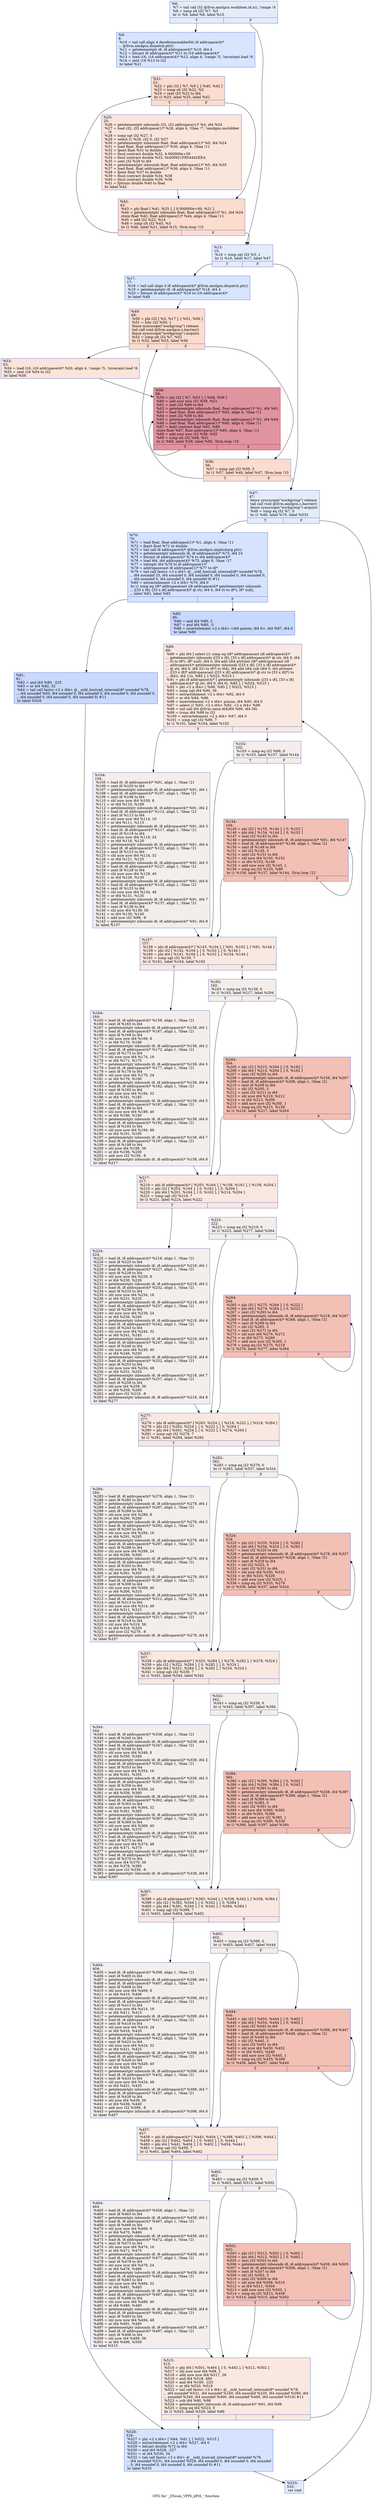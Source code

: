 digraph "CFG for '_Z5sum_VPfS_iiPiS_' function" {
	label="CFG for '_Z5sum_VPfS_iiPiS_' function";

	Node0x4d56230 [shape=record,color="#3d50c3ff", style=filled, fillcolor="#c1d4f470",label="{%6:\l  %7 = tail call i32 @llvm.amdgcn.workitem.id.x(), !range !4\l  %8 = icmp slt i32 %7, %3\l  br i1 %8, label %9, label %15\l|{<s0>T|<s1>F}}"];
	Node0x4d56230:s0 -> Node0x4d55f60;
	Node0x4d56230:s1 -> Node0x4d570f0;
	Node0x4d55f60 [shape=record,color="#3d50c3ff", style=filled, fillcolor="#a7c5fe70",label="{%9:\l9:                                                \l  %10 = tail call align 4 dereferenceable(64) i8 addrspace(4)*\l... @llvm.amdgcn.dispatch.ptr()\l  %11 = getelementptr i8, i8 addrspace(4)* %10, i64 4\l  %12 = bitcast i8 addrspace(4)* %11 to i16 addrspace(4)*\l  %13 = load i16, i16 addrspace(4)* %12, align 4, !range !5, !invariant.load !6\l  %14 = zext i16 %13 to i32\l  br label %21\l}"];
	Node0x4d55f60 -> Node0x4d57f40;
	Node0x4d570f0 [shape=record,color="#3d50c3ff", style=filled, fillcolor="#c1d4f470",label="{%15:\l15:                                               \l  %16 = icmp sgt i32 %3, 1\l  br i1 %16, label %17, label %47\l|{<s0>T|<s1>F}}"];
	Node0x4d570f0:s0 -> Node0x4d57020;
	Node0x4d570f0:s1 -> Node0x4d581e0;
	Node0x4d57020 [shape=record,color="#3d50c3ff", style=filled, fillcolor="#a7c5fe70",label="{%17:\l17:                                               \l  %18 = tail call align 4 i8 addrspace(4)* @llvm.amdgcn.dispatch.ptr()\l  %19 = getelementptr i8, i8 addrspace(4)* %18, i64 4\l  %20 = bitcast i8 addrspace(4)* %19 to i16 addrspace(4)*\l  br label %49\l}"];
	Node0x4d57020 -> Node0x4d58500;
	Node0x4d57f40 [shape=record,color="#3d50c3ff", style=filled, fillcolor="#f7af9170",label="{%21:\l21:                                               \l  %22 = phi i32 [ %7, %9 ], [ %45, %42 ]\l  %23 = icmp slt i32 %22, %2\l  %24 = sext i32 %22 to i64\l  br i1 %23, label %25, label %42\l|{<s0>T|<s1>F}}"];
	Node0x4d57f40:s0 -> Node0x4d58840;
	Node0x4d57f40:s1 -> Node0x4d58600;
	Node0x4d58840 [shape=record,color="#3d50c3ff", style=filled, fillcolor="#f4c5ad70",label="{%25:\l25:                                               \l  %26 = getelementptr inbounds i32, i32 addrspace(1)* %4, i64 %24\l  %27 = load i32, i32 addrspace(1)* %26, align 4, !tbaa !7, !amdgpu.noclobber\l... !6\l  %28 = icmp sgt i32 %27, 5\l  %29 = select i1 %28, i32 0, i32 %27\l  %30 = getelementptr inbounds float, float addrspace(1)* %0, i64 %24\l  %31 = load float, float addrspace(1)* %30, align 4, !tbaa !11\l  %32 = fpext float %31 to double\l  %33 = fmul contract double %32, 4.000000e+00\l  %34 = fmul contract double %33, 0x400921FB54442EEA\l  %35 = sext i32 %29 to i64\l  %36 = getelementptr inbounds float, float addrspace(1)* %5, i64 %35\l  %37 = load float, float addrspace(1)* %36, align 4, !tbaa !11\l  %38 = fpext float %37 to double\l  %39 = fmul contract double %34, %38\l  %40 = fmul contract double %39, %38\l  %41 = fptrunc double %40 to float\l  br label %42\l}"];
	Node0x4d58840 -> Node0x4d58600;
	Node0x4d58600 [shape=record,color="#3d50c3ff", style=filled, fillcolor="#f7af9170",label="{%42:\l42:                                               \l  %43 = phi float [ %41, %25 ], [ 0.000000e+00, %21 ]\l  %44 = getelementptr inbounds float, float addrspace(1)* %1, i64 %24\l  store float %43, float addrspace(1)* %44, align 4, !tbaa !11\l  %45 = add i32 %22, %14\l  %46 = icmp slt i32 %45, %3\l  br i1 %46, label %21, label %15, !llvm.loop !13\l|{<s0>T|<s1>F}}"];
	Node0x4d58600:s0 -> Node0x4d57f40;
	Node0x4d58600:s1 -> Node0x4d570f0;
	Node0x4d581e0 [shape=record,color="#3d50c3ff", style=filled, fillcolor="#c1d4f470",label="{%47:\l47:                                               \l  fence syncscope(\"workgroup\") release\l  tail call void @llvm.amdgcn.s.barrier()\l  fence syncscope(\"workgroup\") acquire\l  %48 = icmp eq i32 %7, 0\l  br i1 %48, label %70, label %533\l|{<s0>T|<s1>F}}"];
	Node0x4d581e0:s0 -> Node0x4d5b4f0;
	Node0x4d581e0:s1 -> Node0x4d5b580;
	Node0x4d58500 [shape=record,color="#3d50c3ff", style=filled, fillcolor="#f7af9170",label="{%49:\l49:                                               \l  %50 = phi i32 [ %3, %17 ], [ %51, %56 ]\l  %51 = lshr i32 %50, 1\l  fence syncscope(\"workgroup\") release\l  tail call void @llvm.amdgcn.s.barrier()\l  fence syncscope(\"workgroup\") acquire\l  %52 = icmp ult i32 %7, %51\l  br i1 %52, label %53, label %56\l|{<s0>T|<s1>F}}"];
	Node0x4d58500:s0 -> Node0x4d5bad0;
	Node0x4d58500:s1 -> Node0x4d5b6c0;
	Node0x4d5bad0 [shape=record,color="#3d50c3ff", style=filled, fillcolor="#f4c5ad70",label="{%53:\l53:                                               \l  %54 = load i16, i16 addrspace(4)* %20, align 4, !range !5, !invariant.load !6\l  %55 = zext i16 %54 to i32\l  br label %58\l}"];
	Node0x4d5bad0 -> Node0x4d5b3b0;
	Node0x4d5b6c0 [shape=record,color="#3d50c3ff", style=filled, fillcolor="#f7af9170",label="{%56:\l56:                                               \l  %57 = icmp ugt i32 %50, 3\l  br i1 %57, label %49, label %47, !llvm.loop !15\l|{<s0>T|<s1>F}}"];
	Node0x4d5b6c0:s0 -> Node0x4d58500;
	Node0x4d5b6c0:s1 -> Node0x4d581e0;
	Node0x4d5b3b0 [shape=record,color="#b70d28ff", style=filled, fillcolor="#b70d2870",label="{%58:\l58:                                               \l  %59 = phi i32 [ %7, %53 ], [ %68, %58 ]\l  %60 = add nuw nsw i32 %59, %51\l  %61 = zext i32 %60 to i64\l  %62 = getelementptr inbounds float, float addrspace(1)* %1, i64 %61\l  %63 = load float, float addrspace(1)* %62, align 4, !tbaa !11\l  %64 = zext i32 %59 to i64\l  %65 = getelementptr inbounds float, float addrspace(1)* %1, i64 %64\l  %66 = load float, float addrspace(1)* %65, align 4, !tbaa !11\l  %67 = fadd contract float %63, %66\l  store float %67, float addrspace(1)* %65, align 4, !tbaa !11\l  %68 = add nuw nsw i32 %59, %55\l  %69 = icmp ult i32 %68, %51\l  br i1 %69, label %58, label %56, !llvm.loop !16\l|{<s0>T|<s1>F}}"];
	Node0x4d5b3b0:s0 -> Node0x4d5b3b0;
	Node0x4d5b3b0:s1 -> Node0x4d5b6c0;
	Node0x4d5b4f0 [shape=record,color="#3d50c3ff", style=filled, fillcolor="#a1c0ff70",label="{%70:\l70:                                               \l  %71 = load float, float addrspace(1)* %1, align 4, !tbaa !11\l  %72 = fpext float %71 to double\l  %73 = tail call i8 addrspace(4)* @llvm.amdgcn.implicitarg.ptr()\l  %74 = getelementptr inbounds i8, i8 addrspace(4)* %73, i64 24\l  %75 = bitcast i8 addrspace(4)* %74 to i64 addrspace(4)*\l  %76 = load i64, i64 addrspace(4)* %75, align 8, !tbaa !17\l  %77 = inttoptr i64 %76 to i8 addrspace(1)*\l  %78 = addrspacecast i8 addrspace(1)* %77 to i8*\l  %79 = tail call fastcc \<2 x i64\> @__ockl_hostcall_internal(i8* noundef %78,\l... i64 noundef 33, i64 noundef 0, i64 noundef 0, i64 noundef 0, i64 noundef 0,\l... i64 noundef 0, i64 noundef 0, i64 noundef 0) #11\l  %80 = extractelement \<2 x i64\> %79, i64 0\l  br i1 icmp eq (i8* addrspacecast (i8 addrspace(4)* getelementptr inbounds\l... ([33 x i8], [33 x i8] addrspace(4)* @.str, i64 0, i64 0) to i8*), i8* null),\l... label %81, label %85\l|{<s0>T|<s1>F}}"];
	Node0x4d5b4f0:s0 -> Node0x4d5df10;
	Node0x4d5b4f0:s1 -> Node0x4d5e900;
	Node0x4d5df10 [shape=record,color="#3d50c3ff", style=filled, fillcolor="#85a8fc70",label="{%81:\l81:                                               \l  %82 = and i64 %80, -225\l  %83 = or i64 %82, 32\l  %84 = tail call fastcc \<2 x i64\> @__ockl_hostcall_internal(i8* noundef %78,\l... i64 noundef %83, i64 noundef 0, i64 noundef 0, i64 noundef 0, i64 noundef 0,\l... i64 noundef 0, i64 noundef 0, i64 noundef 0) #11\l  br label %526\l}"];
	Node0x4d5df10 -> Node0x4d5ebe0;
	Node0x4d5e900 [shape=record,color="#3d50c3ff", style=filled, fillcolor="#85a8fc70",label="{%85:\l85:                                               \l  %86 = and i64 %80, 2\l  %87 = and i64 %80, -3\l  %88 = insertelement \<2 x i64\> \<i64 poison, i64 0\>, i64 %87, i64 0\l  br label %89\l}"];
	Node0x4d5e900 -> Node0x4d5f780;
	Node0x4d5f780 [shape=record,color="#3d50c3ff", style=filled, fillcolor="#f1ccb870",label="{%89:\l89:                                               \l  %90 = phi i64 [ select (i1 icmp eq (i8* addrspacecast (i8 addrspace(4)*\l... getelementptr inbounds ([33 x i8], [33 x i8] addrspace(4)* @.str, i64 0, i64\l... 0) to i8*), i8* null), i64 0, i64 add (i64 ptrtoint (i8* addrspacecast (i8\l... addrspace(4)* getelementptr inbounds ([33 x i8], [33 x i8] addrspace(4)*\l... @.str, i64 0, i64 32) to i8*) to i64), i64 add (i64 sub (i64 0, i64 ptrtoint\l... ([33 x i8]* addrspacecast ([33 x i8] addrspace(4)* @.str to [33 x i8]*) to\l... i64)), i64 1))), %85 ], [ %523, %515 ]\l  %91 = phi i8 addrspace(4)* [ getelementptr inbounds ([33 x i8], [33 x i8]\l... addrspace(4)* @.str, i64 0, i64 0), %85 ], [ %524, %515 ]\l  %92 = phi \<2 x i64\> [ %88, %85 ], [ %522, %515 ]\l  %93 = icmp ugt i64 %90, 56\l  %94 = extractelement \<2 x i64\> %92, i64 0\l  %95 = or i64 %94, %86\l  %96 = insertelement \<2 x i64\> poison, i64 %95, i64 0\l  %97 = select i1 %93, \<2 x i64\> %92, \<2 x i64\> %96\l  %98 = tail call i64 @llvm.umin.i64(i64 %90, i64 56)\l  %99 = trunc i64 %98 to i32\l  %100 = extractelement \<2 x i64\> %97, i64 0\l  %101 = icmp ugt i32 %99, 7\l  br i1 %101, label %104, label %102\l|{<s0>T|<s1>F}}"];
	Node0x4d5f780:s0 -> Node0x4d606c0;
	Node0x4d5f780:s1 -> Node0x4d60750;
	Node0x4d60750 [shape=record,color="#3d50c3ff", style=filled, fillcolor="#e3d9d370",label="{%102:\l102:                                              \l  %103 = icmp eq i32 %99, 0\l  br i1 %103, label %157, label %144\l|{<s0>T|<s1>F}}"];
	Node0x4d60750:s0 -> Node0x4d60920;
	Node0x4d60750:s1 -> Node0x4d60970;
	Node0x4d606c0 [shape=record,color="#3d50c3ff", style=filled, fillcolor="#e3d9d370",label="{%104:\l104:                                              \l  %105 = load i8, i8 addrspace(4)* %91, align 1, !tbaa !21\l  %106 = zext i8 %105 to i64\l  %107 = getelementptr inbounds i8, i8 addrspace(4)* %91, i64 1\l  %108 = load i8, i8 addrspace(4)* %107, align 1, !tbaa !21\l  %109 = zext i8 %108 to i64\l  %110 = shl nuw nsw i64 %109, 8\l  %111 = or i64 %110, %106\l  %112 = getelementptr inbounds i8, i8 addrspace(4)* %91, i64 2\l  %113 = load i8, i8 addrspace(4)* %112, align 1, !tbaa !21\l  %114 = zext i8 %113 to i64\l  %115 = shl nuw nsw i64 %114, 16\l  %116 = or i64 %111, %115\l  %117 = getelementptr inbounds i8, i8 addrspace(4)* %91, i64 3\l  %118 = load i8, i8 addrspace(4)* %117, align 1, !tbaa !21\l  %119 = zext i8 %118 to i64\l  %120 = shl nuw nsw i64 %119, 24\l  %121 = or i64 %116, %120\l  %122 = getelementptr inbounds i8, i8 addrspace(4)* %91, i64 4\l  %123 = load i8, i8 addrspace(4)* %122, align 1, !tbaa !21\l  %124 = zext i8 %123 to i64\l  %125 = shl nuw nsw i64 %124, 32\l  %126 = or i64 %121, %125\l  %127 = getelementptr inbounds i8, i8 addrspace(4)* %91, i64 5\l  %128 = load i8, i8 addrspace(4)* %127, align 1, !tbaa !21\l  %129 = zext i8 %128 to i64\l  %130 = shl nuw nsw i64 %129, 40\l  %131 = or i64 %126, %130\l  %132 = getelementptr inbounds i8, i8 addrspace(4)* %91, i64 6\l  %133 = load i8, i8 addrspace(4)* %132, align 1, !tbaa !21\l  %134 = zext i8 %133 to i64\l  %135 = shl nuw nsw i64 %134, 48\l  %136 = or i64 %131, %135\l  %137 = getelementptr inbounds i8, i8 addrspace(4)* %91, i64 7\l  %138 = load i8, i8 addrspace(4)* %137, align 1, !tbaa !21\l  %139 = zext i8 %138 to i64\l  %140 = shl nuw i64 %139, 56\l  %141 = or i64 %136, %140\l  %142 = add nsw i32 %99, -8\l  %143 = getelementptr inbounds i8, i8 addrspace(4)* %91, i64 8\l  br label %157\l}"];
	Node0x4d606c0 -> Node0x4d60920;
	Node0x4d60970 [shape=record,color="#3d50c3ff", style=filled, fillcolor="#e5705870",label="{%144:\l144:                                              \l  %145 = phi i32 [ %155, %144 ], [ 0, %102 ]\l  %146 = phi i64 [ %154, %144 ], [ 0, %102 ]\l  %147 = zext i32 %145 to i64\l  %148 = getelementptr inbounds i8, i8 addrspace(4)* %91, i64 %147\l  %149 = load i8, i8 addrspace(4)* %148, align 1, !tbaa !21\l  %150 = zext i8 %149 to i64\l  %151 = shl i32 %145, 3\l  %152 = zext i32 %151 to i64\l  %153 = shl nuw i64 %150, %152\l  %154 = or i64 %153, %146\l  %155 = add nuw nsw i32 %145, 1\l  %156 = icmp eq i32 %155, %99\l  br i1 %156, label %157, label %144, !llvm.loop !22\l|{<s0>T|<s1>F}}"];
	Node0x4d60970:s0 -> Node0x4d60920;
	Node0x4d60970:s1 -> Node0x4d60970;
	Node0x4d60920 [shape=record,color="#3d50c3ff", style=filled, fillcolor="#f1ccb870",label="{%157:\l157:                                              \l  %158 = phi i8 addrspace(4)* [ %143, %104 ], [ %91, %102 ], [ %91, %144 ]\l  %159 = phi i32 [ %142, %104 ], [ 0, %102 ], [ 0, %144 ]\l  %160 = phi i64 [ %141, %104 ], [ 0, %102 ], [ %154, %144 ]\l  %161 = icmp ugt i32 %159, 7\l  br i1 %161, label %164, label %162\l|{<s0>T|<s1>F}}"];
	Node0x4d60920:s0 -> Node0x4d63820;
	Node0x4d60920:s1 -> Node0x4d63870;
	Node0x4d63870 [shape=record,color="#3d50c3ff", style=filled, fillcolor="#e3d9d370",label="{%162:\l162:                                              \l  %163 = icmp eq i32 %159, 0\l  br i1 %163, label %217, label %204\l|{<s0>T|<s1>F}}"];
	Node0x4d63870:s0 -> Node0x4d63a40;
	Node0x4d63870:s1 -> Node0x4d63a90;
	Node0x4d63820 [shape=record,color="#3d50c3ff", style=filled, fillcolor="#e3d9d370",label="{%164:\l164:                                              \l  %165 = load i8, i8 addrspace(4)* %158, align 1, !tbaa !21\l  %166 = zext i8 %165 to i64\l  %167 = getelementptr inbounds i8, i8 addrspace(4)* %158, i64 1\l  %168 = load i8, i8 addrspace(4)* %167, align 1, !tbaa !21\l  %169 = zext i8 %168 to i64\l  %170 = shl nuw nsw i64 %169, 8\l  %171 = or i64 %170, %166\l  %172 = getelementptr inbounds i8, i8 addrspace(4)* %158, i64 2\l  %173 = load i8, i8 addrspace(4)* %172, align 1, !tbaa !21\l  %174 = zext i8 %173 to i64\l  %175 = shl nuw nsw i64 %174, 16\l  %176 = or i64 %171, %175\l  %177 = getelementptr inbounds i8, i8 addrspace(4)* %158, i64 3\l  %178 = load i8, i8 addrspace(4)* %177, align 1, !tbaa !21\l  %179 = zext i8 %178 to i64\l  %180 = shl nuw nsw i64 %179, 24\l  %181 = or i64 %176, %180\l  %182 = getelementptr inbounds i8, i8 addrspace(4)* %158, i64 4\l  %183 = load i8, i8 addrspace(4)* %182, align 1, !tbaa !21\l  %184 = zext i8 %183 to i64\l  %185 = shl nuw nsw i64 %184, 32\l  %186 = or i64 %181, %185\l  %187 = getelementptr inbounds i8, i8 addrspace(4)* %158, i64 5\l  %188 = load i8, i8 addrspace(4)* %187, align 1, !tbaa !21\l  %189 = zext i8 %188 to i64\l  %190 = shl nuw nsw i64 %189, 40\l  %191 = or i64 %186, %190\l  %192 = getelementptr inbounds i8, i8 addrspace(4)* %158, i64 6\l  %193 = load i8, i8 addrspace(4)* %192, align 1, !tbaa !21\l  %194 = zext i8 %193 to i64\l  %195 = shl nuw nsw i64 %194, 48\l  %196 = or i64 %191, %195\l  %197 = getelementptr inbounds i8, i8 addrspace(4)* %158, i64 7\l  %198 = load i8, i8 addrspace(4)* %197, align 1, !tbaa !21\l  %199 = zext i8 %198 to i64\l  %200 = shl nuw i64 %199, 56\l  %201 = or i64 %196, %200\l  %202 = add nsw i32 %159, -8\l  %203 = getelementptr inbounds i8, i8 addrspace(4)* %158, i64 8\l  br label %217\l}"];
	Node0x4d63820 -> Node0x4d63a40;
	Node0x4d63a90 [shape=record,color="#3d50c3ff", style=filled, fillcolor="#e5705870",label="{%204:\l204:                                              \l  %205 = phi i32 [ %215, %204 ], [ 0, %162 ]\l  %206 = phi i64 [ %214, %204 ], [ 0, %162 ]\l  %207 = zext i32 %205 to i64\l  %208 = getelementptr inbounds i8, i8 addrspace(4)* %158, i64 %207\l  %209 = load i8, i8 addrspace(4)* %208, align 1, !tbaa !21\l  %210 = zext i8 %209 to i64\l  %211 = shl i32 %205, 3\l  %212 = zext i32 %211 to i64\l  %213 = shl nuw i64 %210, %212\l  %214 = or i64 %213, %206\l  %215 = add nuw nsw i32 %205, 1\l  %216 = icmp eq i32 %215, %159\l  br i1 %216, label %217, label %204\l|{<s0>T|<s1>F}}"];
	Node0x4d63a90:s0 -> Node0x4d63a40;
	Node0x4d63a90:s1 -> Node0x4d63a90;
	Node0x4d63a40 [shape=record,color="#3d50c3ff", style=filled, fillcolor="#f1ccb870",label="{%217:\l217:                                              \l  %218 = phi i8 addrspace(4)* [ %203, %164 ], [ %158, %162 ], [ %158, %204 ]\l  %219 = phi i32 [ %202, %164 ], [ 0, %162 ], [ 0, %204 ]\l  %220 = phi i64 [ %201, %164 ], [ 0, %162 ], [ %214, %204 ]\l  %221 = icmp ugt i32 %219, 7\l  br i1 %221, label %224, label %222\l|{<s0>T|<s1>F}}"];
	Node0x4d63a40:s0 -> Node0x4d65af0;
	Node0x4d63a40:s1 -> Node0x4d65b40;
	Node0x4d65b40 [shape=record,color="#3d50c3ff", style=filled, fillcolor="#e3d9d370",label="{%222:\l222:                                              \l  %223 = icmp eq i32 %219, 0\l  br i1 %223, label %277, label %264\l|{<s0>T|<s1>F}}"];
	Node0x4d65b40:s0 -> Node0x4d65cd0;
	Node0x4d65b40:s1 -> Node0x4d65d20;
	Node0x4d65af0 [shape=record,color="#3d50c3ff", style=filled, fillcolor="#e3d9d370",label="{%224:\l224:                                              \l  %225 = load i8, i8 addrspace(4)* %218, align 1, !tbaa !21\l  %226 = zext i8 %225 to i64\l  %227 = getelementptr inbounds i8, i8 addrspace(4)* %218, i64 1\l  %228 = load i8, i8 addrspace(4)* %227, align 1, !tbaa !21\l  %229 = zext i8 %228 to i64\l  %230 = shl nuw nsw i64 %229, 8\l  %231 = or i64 %230, %226\l  %232 = getelementptr inbounds i8, i8 addrspace(4)* %218, i64 2\l  %233 = load i8, i8 addrspace(4)* %232, align 1, !tbaa !21\l  %234 = zext i8 %233 to i64\l  %235 = shl nuw nsw i64 %234, 16\l  %236 = or i64 %231, %235\l  %237 = getelementptr inbounds i8, i8 addrspace(4)* %218, i64 3\l  %238 = load i8, i8 addrspace(4)* %237, align 1, !tbaa !21\l  %239 = zext i8 %238 to i64\l  %240 = shl nuw nsw i64 %239, 24\l  %241 = or i64 %236, %240\l  %242 = getelementptr inbounds i8, i8 addrspace(4)* %218, i64 4\l  %243 = load i8, i8 addrspace(4)* %242, align 1, !tbaa !21\l  %244 = zext i8 %243 to i64\l  %245 = shl nuw nsw i64 %244, 32\l  %246 = or i64 %241, %245\l  %247 = getelementptr inbounds i8, i8 addrspace(4)* %218, i64 5\l  %248 = load i8, i8 addrspace(4)* %247, align 1, !tbaa !21\l  %249 = zext i8 %248 to i64\l  %250 = shl nuw nsw i64 %249, 40\l  %251 = or i64 %246, %250\l  %252 = getelementptr inbounds i8, i8 addrspace(4)* %218, i64 6\l  %253 = load i8, i8 addrspace(4)* %252, align 1, !tbaa !21\l  %254 = zext i8 %253 to i64\l  %255 = shl nuw nsw i64 %254, 48\l  %256 = or i64 %251, %255\l  %257 = getelementptr inbounds i8, i8 addrspace(4)* %218, i64 7\l  %258 = load i8, i8 addrspace(4)* %257, align 1, !tbaa !21\l  %259 = zext i8 %258 to i64\l  %260 = shl nuw i64 %259, 56\l  %261 = or i64 %256, %260\l  %262 = add nsw i32 %219, -8\l  %263 = getelementptr inbounds i8, i8 addrspace(4)* %218, i64 8\l  br label %277\l}"];
	Node0x4d65af0 -> Node0x4d65cd0;
	Node0x4d65d20 [shape=record,color="#3d50c3ff", style=filled, fillcolor="#e5705870",label="{%264:\l264:                                              \l  %265 = phi i32 [ %275, %264 ], [ 0, %222 ]\l  %266 = phi i64 [ %274, %264 ], [ 0, %222 ]\l  %267 = zext i32 %265 to i64\l  %268 = getelementptr inbounds i8, i8 addrspace(4)* %218, i64 %267\l  %269 = load i8, i8 addrspace(4)* %268, align 1, !tbaa !21\l  %270 = zext i8 %269 to i64\l  %271 = shl i32 %265, 3\l  %272 = zext i32 %271 to i64\l  %273 = shl nuw i64 %270, %272\l  %274 = or i64 %273, %266\l  %275 = add nuw nsw i32 %265, 1\l  %276 = icmp eq i32 %275, %219\l  br i1 %276, label %277, label %264\l|{<s0>T|<s1>F}}"];
	Node0x4d65d20:s0 -> Node0x4d65cd0;
	Node0x4d65d20:s1 -> Node0x4d65d20;
	Node0x4d65cd0 [shape=record,color="#3d50c3ff", style=filled, fillcolor="#f1ccb870",label="{%277:\l277:                                              \l  %278 = phi i8 addrspace(4)* [ %263, %224 ], [ %218, %222 ], [ %218, %264 ]\l  %279 = phi i32 [ %262, %224 ], [ 0, %222 ], [ 0, %264 ]\l  %280 = phi i64 [ %261, %224 ], [ 0, %222 ], [ %274, %264 ]\l  %281 = icmp ugt i32 %279, 7\l  br i1 %281, label %284, label %282\l|{<s0>T|<s1>F}}"];
	Node0x4d65cd0:s0 -> Node0x4d68550;
	Node0x4d65cd0:s1 -> Node0x4d685a0;
	Node0x4d685a0 [shape=record,color="#3d50c3ff", style=filled, fillcolor="#e3d9d370",label="{%282:\l282:                                              \l  %283 = icmp eq i32 %279, 0\l  br i1 %283, label %337, label %324\l|{<s0>T|<s1>F}}"];
	Node0x4d685a0:s0 -> Node0x4d68730;
	Node0x4d685a0:s1 -> Node0x4d68780;
	Node0x4d68550 [shape=record,color="#3d50c3ff", style=filled, fillcolor="#e3d9d370",label="{%284:\l284:                                              \l  %285 = load i8, i8 addrspace(4)* %278, align 1, !tbaa !21\l  %286 = zext i8 %285 to i64\l  %287 = getelementptr inbounds i8, i8 addrspace(4)* %278, i64 1\l  %288 = load i8, i8 addrspace(4)* %287, align 1, !tbaa !21\l  %289 = zext i8 %288 to i64\l  %290 = shl nuw nsw i64 %289, 8\l  %291 = or i64 %290, %286\l  %292 = getelementptr inbounds i8, i8 addrspace(4)* %278, i64 2\l  %293 = load i8, i8 addrspace(4)* %292, align 1, !tbaa !21\l  %294 = zext i8 %293 to i64\l  %295 = shl nuw nsw i64 %294, 16\l  %296 = or i64 %291, %295\l  %297 = getelementptr inbounds i8, i8 addrspace(4)* %278, i64 3\l  %298 = load i8, i8 addrspace(4)* %297, align 1, !tbaa !21\l  %299 = zext i8 %298 to i64\l  %300 = shl nuw nsw i64 %299, 24\l  %301 = or i64 %296, %300\l  %302 = getelementptr inbounds i8, i8 addrspace(4)* %278, i64 4\l  %303 = load i8, i8 addrspace(4)* %302, align 1, !tbaa !21\l  %304 = zext i8 %303 to i64\l  %305 = shl nuw nsw i64 %304, 32\l  %306 = or i64 %301, %305\l  %307 = getelementptr inbounds i8, i8 addrspace(4)* %278, i64 5\l  %308 = load i8, i8 addrspace(4)* %307, align 1, !tbaa !21\l  %309 = zext i8 %308 to i64\l  %310 = shl nuw nsw i64 %309, 40\l  %311 = or i64 %306, %310\l  %312 = getelementptr inbounds i8, i8 addrspace(4)* %278, i64 6\l  %313 = load i8, i8 addrspace(4)* %312, align 1, !tbaa !21\l  %314 = zext i8 %313 to i64\l  %315 = shl nuw nsw i64 %314, 48\l  %316 = or i64 %311, %315\l  %317 = getelementptr inbounds i8, i8 addrspace(4)* %278, i64 7\l  %318 = load i8, i8 addrspace(4)* %317, align 1, !tbaa !21\l  %319 = zext i8 %318 to i64\l  %320 = shl nuw i64 %319, 56\l  %321 = or i64 %316, %320\l  %322 = add nsw i32 %279, -8\l  %323 = getelementptr inbounds i8, i8 addrspace(4)* %278, i64 8\l  br label %337\l}"];
	Node0x4d68550 -> Node0x4d68730;
	Node0x4d68780 [shape=record,color="#3d50c3ff", style=filled, fillcolor="#e5705870",label="{%324:\l324:                                              \l  %325 = phi i32 [ %335, %324 ], [ 0, %282 ]\l  %326 = phi i64 [ %334, %324 ], [ 0, %282 ]\l  %327 = zext i32 %325 to i64\l  %328 = getelementptr inbounds i8, i8 addrspace(4)* %278, i64 %327\l  %329 = load i8, i8 addrspace(4)* %328, align 1, !tbaa !21\l  %330 = zext i8 %329 to i64\l  %331 = shl i32 %325, 3\l  %332 = zext i32 %331 to i64\l  %333 = shl nuw i64 %330, %332\l  %334 = or i64 %333, %326\l  %335 = add nuw nsw i32 %325, 1\l  %336 = icmp eq i32 %335, %279\l  br i1 %336, label %337, label %324\l|{<s0>T|<s1>F}}"];
	Node0x4d68780:s0 -> Node0x4d68730;
	Node0x4d68780:s1 -> Node0x4d68780;
	Node0x4d68730 [shape=record,color="#3d50c3ff", style=filled, fillcolor="#f1ccb870",label="{%337:\l337:                                              \l  %338 = phi i8 addrspace(4)* [ %323, %284 ], [ %278, %282 ], [ %278, %324 ]\l  %339 = phi i32 [ %322, %284 ], [ 0, %282 ], [ 0, %324 ]\l  %340 = phi i64 [ %321, %284 ], [ 0, %282 ], [ %334, %324 ]\l  %341 = icmp ugt i32 %339, 7\l  br i1 %341, label %344, label %342\l|{<s0>T|<s1>F}}"];
	Node0x4d68730:s0 -> Node0x4d6b1f0;
	Node0x4d68730:s1 -> Node0x4d6b240;
	Node0x4d6b240 [shape=record,color="#3d50c3ff", style=filled, fillcolor="#e3d9d370",label="{%342:\l342:                                              \l  %343 = icmp eq i32 %339, 0\l  br i1 %343, label %397, label %384\l|{<s0>T|<s1>F}}"];
	Node0x4d6b240:s0 -> Node0x4d6b3d0;
	Node0x4d6b240:s1 -> Node0x4d6b420;
	Node0x4d6b1f0 [shape=record,color="#3d50c3ff", style=filled, fillcolor="#e3d9d370",label="{%344:\l344:                                              \l  %345 = load i8, i8 addrspace(4)* %338, align 1, !tbaa !21\l  %346 = zext i8 %345 to i64\l  %347 = getelementptr inbounds i8, i8 addrspace(4)* %338, i64 1\l  %348 = load i8, i8 addrspace(4)* %347, align 1, !tbaa !21\l  %349 = zext i8 %348 to i64\l  %350 = shl nuw nsw i64 %349, 8\l  %351 = or i64 %350, %346\l  %352 = getelementptr inbounds i8, i8 addrspace(4)* %338, i64 2\l  %353 = load i8, i8 addrspace(4)* %352, align 1, !tbaa !21\l  %354 = zext i8 %353 to i64\l  %355 = shl nuw nsw i64 %354, 16\l  %356 = or i64 %351, %355\l  %357 = getelementptr inbounds i8, i8 addrspace(4)* %338, i64 3\l  %358 = load i8, i8 addrspace(4)* %357, align 1, !tbaa !21\l  %359 = zext i8 %358 to i64\l  %360 = shl nuw nsw i64 %359, 24\l  %361 = or i64 %356, %360\l  %362 = getelementptr inbounds i8, i8 addrspace(4)* %338, i64 4\l  %363 = load i8, i8 addrspace(4)* %362, align 1, !tbaa !21\l  %364 = zext i8 %363 to i64\l  %365 = shl nuw nsw i64 %364, 32\l  %366 = or i64 %361, %365\l  %367 = getelementptr inbounds i8, i8 addrspace(4)* %338, i64 5\l  %368 = load i8, i8 addrspace(4)* %367, align 1, !tbaa !21\l  %369 = zext i8 %368 to i64\l  %370 = shl nuw nsw i64 %369, 40\l  %371 = or i64 %366, %370\l  %372 = getelementptr inbounds i8, i8 addrspace(4)* %338, i64 6\l  %373 = load i8, i8 addrspace(4)* %372, align 1, !tbaa !21\l  %374 = zext i8 %373 to i64\l  %375 = shl nuw nsw i64 %374, 48\l  %376 = or i64 %371, %375\l  %377 = getelementptr inbounds i8, i8 addrspace(4)* %338, i64 7\l  %378 = load i8, i8 addrspace(4)* %377, align 1, !tbaa !21\l  %379 = zext i8 %378 to i64\l  %380 = shl nuw i64 %379, 56\l  %381 = or i64 %376, %380\l  %382 = add nsw i32 %339, -8\l  %383 = getelementptr inbounds i8, i8 addrspace(4)* %338, i64 8\l  br label %397\l}"];
	Node0x4d6b1f0 -> Node0x4d6b3d0;
	Node0x4d6b420 [shape=record,color="#3d50c3ff", style=filled, fillcolor="#e5705870",label="{%384:\l384:                                              \l  %385 = phi i32 [ %395, %384 ], [ 0, %342 ]\l  %386 = phi i64 [ %394, %384 ], [ 0, %342 ]\l  %387 = zext i32 %385 to i64\l  %388 = getelementptr inbounds i8, i8 addrspace(4)* %338, i64 %387\l  %389 = load i8, i8 addrspace(4)* %388, align 1, !tbaa !21\l  %390 = zext i8 %389 to i64\l  %391 = shl i32 %385, 3\l  %392 = zext i32 %391 to i64\l  %393 = shl nuw i64 %390, %392\l  %394 = or i64 %393, %386\l  %395 = add nuw nsw i32 %385, 1\l  %396 = icmp eq i32 %395, %339\l  br i1 %396, label %397, label %384\l|{<s0>T|<s1>F}}"];
	Node0x4d6b420:s0 -> Node0x4d6b3d0;
	Node0x4d6b420:s1 -> Node0x4d6b420;
	Node0x4d6b3d0 [shape=record,color="#3d50c3ff", style=filled, fillcolor="#f1ccb870",label="{%397:\l397:                                              \l  %398 = phi i8 addrspace(4)* [ %383, %344 ], [ %338, %342 ], [ %338, %384 ]\l  %399 = phi i32 [ %382, %344 ], [ 0, %342 ], [ 0, %384 ]\l  %400 = phi i64 [ %381, %344 ], [ 0, %342 ], [ %394, %384 ]\l  %401 = icmp ugt i32 %399, 7\l  br i1 %401, label %404, label %402\l|{<s0>T|<s1>F}}"];
	Node0x4d6b3d0:s0 -> Node0x4d6d440;
	Node0x4d6b3d0:s1 -> Node0x4d6d490;
	Node0x4d6d490 [shape=record,color="#3d50c3ff", style=filled, fillcolor="#e3d9d370",label="{%402:\l402:                                              \l  %403 = icmp eq i32 %399, 0\l  br i1 %403, label %457, label %444\l|{<s0>T|<s1>F}}"];
	Node0x4d6d490:s0 -> Node0x4d6d620;
	Node0x4d6d490:s1 -> Node0x4d6d670;
	Node0x4d6d440 [shape=record,color="#3d50c3ff", style=filled, fillcolor="#e3d9d370",label="{%404:\l404:                                              \l  %405 = load i8, i8 addrspace(4)* %398, align 1, !tbaa !21\l  %406 = zext i8 %405 to i64\l  %407 = getelementptr inbounds i8, i8 addrspace(4)* %398, i64 1\l  %408 = load i8, i8 addrspace(4)* %407, align 1, !tbaa !21\l  %409 = zext i8 %408 to i64\l  %410 = shl nuw nsw i64 %409, 8\l  %411 = or i64 %410, %406\l  %412 = getelementptr inbounds i8, i8 addrspace(4)* %398, i64 2\l  %413 = load i8, i8 addrspace(4)* %412, align 1, !tbaa !21\l  %414 = zext i8 %413 to i64\l  %415 = shl nuw nsw i64 %414, 16\l  %416 = or i64 %411, %415\l  %417 = getelementptr inbounds i8, i8 addrspace(4)* %398, i64 3\l  %418 = load i8, i8 addrspace(4)* %417, align 1, !tbaa !21\l  %419 = zext i8 %418 to i64\l  %420 = shl nuw nsw i64 %419, 24\l  %421 = or i64 %416, %420\l  %422 = getelementptr inbounds i8, i8 addrspace(4)* %398, i64 4\l  %423 = load i8, i8 addrspace(4)* %422, align 1, !tbaa !21\l  %424 = zext i8 %423 to i64\l  %425 = shl nuw nsw i64 %424, 32\l  %426 = or i64 %421, %425\l  %427 = getelementptr inbounds i8, i8 addrspace(4)* %398, i64 5\l  %428 = load i8, i8 addrspace(4)* %427, align 1, !tbaa !21\l  %429 = zext i8 %428 to i64\l  %430 = shl nuw nsw i64 %429, 40\l  %431 = or i64 %426, %430\l  %432 = getelementptr inbounds i8, i8 addrspace(4)* %398, i64 6\l  %433 = load i8, i8 addrspace(4)* %432, align 1, !tbaa !21\l  %434 = zext i8 %433 to i64\l  %435 = shl nuw nsw i64 %434, 48\l  %436 = or i64 %431, %435\l  %437 = getelementptr inbounds i8, i8 addrspace(4)* %398, i64 7\l  %438 = load i8, i8 addrspace(4)* %437, align 1, !tbaa !21\l  %439 = zext i8 %438 to i64\l  %440 = shl nuw i64 %439, 56\l  %441 = or i64 %436, %440\l  %442 = add nsw i32 %399, -8\l  %443 = getelementptr inbounds i8, i8 addrspace(4)* %398, i64 8\l  br label %457\l}"];
	Node0x4d6d440 -> Node0x4d6d620;
	Node0x4d6d670 [shape=record,color="#3d50c3ff", style=filled, fillcolor="#e5705870",label="{%444:\l444:                                              \l  %445 = phi i32 [ %455, %444 ], [ 0, %402 ]\l  %446 = phi i64 [ %454, %444 ], [ 0, %402 ]\l  %447 = zext i32 %445 to i64\l  %448 = getelementptr inbounds i8, i8 addrspace(4)* %398, i64 %447\l  %449 = load i8, i8 addrspace(4)* %448, align 1, !tbaa !21\l  %450 = zext i8 %449 to i64\l  %451 = shl i32 %445, 3\l  %452 = zext i32 %451 to i64\l  %453 = shl nuw i64 %450, %452\l  %454 = or i64 %453, %446\l  %455 = add nuw nsw i32 %445, 1\l  %456 = icmp eq i32 %455, %399\l  br i1 %456, label %457, label %444\l|{<s0>T|<s1>F}}"];
	Node0x4d6d670:s0 -> Node0x4d6d620;
	Node0x4d6d670:s1 -> Node0x4d6d670;
	Node0x4d6d620 [shape=record,color="#3d50c3ff", style=filled, fillcolor="#f1ccb870",label="{%457:\l457:                                              \l  %458 = phi i8 addrspace(4)* [ %443, %404 ], [ %398, %402 ], [ %398, %444 ]\l  %459 = phi i32 [ %442, %404 ], [ 0, %402 ], [ 0, %444 ]\l  %460 = phi i64 [ %441, %404 ], [ 0, %402 ], [ %454, %444 ]\l  %461 = icmp ugt i32 %459, 7\l  br i1 %461, label %464, label %462\l|{<s0>T|<s1>F}}"];
	Node0x4d6d620:s0 -> Node0x4d6fca0;
	Node0x4d6d620:s1 -> Node0x4d6fcf0;
	Node0x4d6fcf0 [shape=record,color="#3d50c3ff", style=filled, fillcolor="#e3d9d370",label="{%462:\l462:                                              \l  %463 = icmp eq i32 %459, 0\l  br i1 %463, label %515, label %502\l|{<s0>T|<s1>F}}"];
	Node0x4d6fcf0:s0 -> Node0x4d5fbf0;
	Node0x4d6fcf0:s1 -> Node0x4d6fe80;
	Node0x4d6fca0 [shape=record,color="#3d50c3ff", style=filled, fillcolor="#e3d9d370",label="{%464:\l464:                                              \l  %465 = load i8, i8 addrspace(4)* %458, align 1, !tbaa !21\l  %466 = zext i8 %465 to i64\l  %467 = getelementptr inbounds i8, i8 addrspace(4)* %458, i64 1\l  %468 = load i8, i8 addrspace(4)* %467, align 1, !tbaa !21\l  %469 = zext i8 %468 to i64\l  %470 = shl nuw nsw i64 %469, 8\l  %471 = or i64 %470, %466\l  %472 = getelementptr inbounds i8, i8 addrspace(4)* %458, i64 2\l  %473 = load i8, i8 addrspace(4)* %472, align 1, !tbaa !21\l  %474 = zext i8 %473 to i64\l  %475 = shl nuw nsw i64 %474, 16\l  %476 = or i64 %471, %475\l  %477 = getelementptr inbounds i8, i8 addrspace(4)* %458, i64 3\l  %478 = load i8, i8 addrspace(4)* %477, align 1, !tbaa !21\l  %479 = zext i8 %478 to i64\l  %480 = shl nuw nsw i64 %479, 24\l  %481 = or i64 %476, %480\l  %482 = getelementptr inbounds i8, i8 addrspace(4)* %458, i64 4\l  %483 = load i8, i8 addrspace(4)* %482, align 1, !tbaa !21\l  %484 = zext i8 %483 to i64\l  %485 = shl nuw nsw i64 %484, 32\l  %486 = or i64 %481, %485\l  %487 = getelementptr inbounds i8, i8 addrspace(4)* %458, i64 5\l  %488 = load i8, i8 addrspace(4)* %487, align 1, !tbaa !21\l  %489 = zext i8 %488 to i64\l  %490 = shl nuw nsw i64 %489, 40\l  %491 = or i64 %486, %490\l  %492 = getelementptr inbounds i8, i8 addrspace(4)* %458, i64 6\l  %493 = load i8, i8 addrspace(4)* %492, align 1, !tbaa !21\l  %494 = zext i8 %493 to i64\l  %495 = shl nuw nsw i64 %494, 48\l  %496 = or i64 %491, %495\l  %497 = getelementptr inbounds i8, i8 addrspace(4)* %458, i64 7\l  %498 = load i8, i8 addrspace(4)* %497, align 1, !tbaa !21\l  %499 = zext i8 %498 to i64\l  %500 = shl nuw i64 %499, 56\l  %501 = or i64 %496, %500\l  br label %515\l}"];
	Node0x4d6fca0 -> Node0x4d5fbf0;
	Node0x4d6fe80 [shape=record,color="#3d50c3ff", style=filled, fillcolor="#e5705870",label="{%502:\l502:                                              \l  %503 = phi i32 [ %513, %502 ], [ 0, %462 ]\l  %504 = phi i64 [ %512, %502 ], [ 0, %462 ]\l  %505 = zext i32 %503 to i64\l  %506 = getelementptr inbounds i8, i8 addrspace(4)* %458, i64 %505\l  %507 = load i8, i8 addrspace(4)* %506, align 1, !tbaa !21\l  %508 = zext i8 %507 to i64\l  %509 = shl i32 %503, 3\l  %510 = zext i32 %509 to i64\l  %511 = shl nuw i64 %508, %510\l  %512 = or i64 %511, %504\l  %513 = add nuw nsw i32 %503, 1\l  %514 = icmp eq i32 %513, %459\l  br i1 %514, label %515, label %502\l|{<s0>T|<s1>F}}"];
	Node0x4d6fe80:s0 -> Node0x4d5fbf0;
	Node0x4d6fe80:s1 -> Node0x4d6fe80;
	Node0x4d5fbf0 [shape=record,color="#3d50c3ff", style=filled, fillcolor="#f1ccb870",label="{%515:\l515:                                              \l  %516 = phi i64 [ %501, %464 ], [ 0, %462 ], [ %512, %502 ]\l  %517 = shl nuw nsw i64 %98, 2\l  %518 = add nuw nsw i64 %517, 28\l  %519 = and i64 %518, 480\l  %520 = and i64 %100, -225\l  %521 = or i64 %520, %519\l  %522 = tail call fastcc \<2 x i64\> @__ockl_hostcall_internal(i8* noundef %78,\l... i64 noundef %521, i64 noundef %160, i64 noundef %220, i64 noundef %280, i64\l... noundef %340, i64 noundef %400, i64 noundef %460, i64 noundef %516) #11\l  %523 = sub i64 %90, %98\l  %524 = getelementptr inbounds i8, i8 addrspace(4)* %91, i64 %98\l  %525 = icmp eq i64 %523, 0\l  br i1 %525, label %526, label %89\l|{<s0>T|<s1>F}}"];
	Node0x4d5fbf0:s0 -> Node0x4d5ebe0;
	Node0x4d5fbf0:s1 -> Node0x4d5f780;
	Node0x4d5ebe0 [shape=record,color="#3d50c3ff", style=filled, fillcolor="#a1c0ff70",label="{%526:\l526:                                              \l  %527 = phi \<2 x i64\> [ %84, %81 ], [ %522, %515 ]\l  %528 = extractelement \<2 x i64\> %527, i64 0\l  %529 = bitcast double %72 to i64\l  %530 = and i64 %528, -227\l  %531 = or i64 %530, 34\l  %532 = tail call fastcc \<2 x i64\> @__ockl_hostcall_internal(i8* noundef %78,\l... i64 noundef %531, i64 noundef %529, i64 noundef 0, i64 noundef 0, i64 noundef\l... 0, i64 noundef 0, i64 noundef 0, i64 noundef 0) #11\l  br label %533\l}"];
	Node0x4d5ebe0 -> Node0x4d5b580;
	Node0x4d5b580 [shape=record,color="#3d50c3ff", style=filled, fillcolor="#c1d4f470",label="{%533:\l533:                                              \l  ret void\l}"];
}
